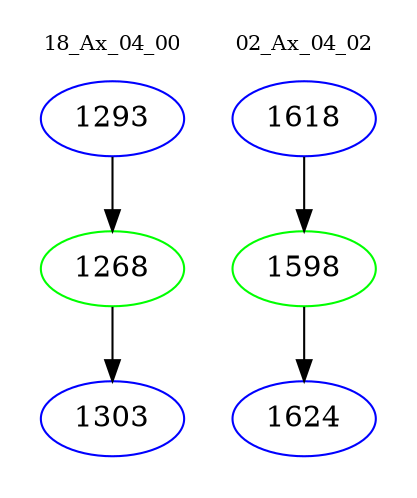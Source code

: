 digraph{
subgraph cluster_0 {
color = white
label = "18_Ax_04_00";
fontsize=10;
T0_1293 [label="1293", color="blue"]
T0_1293 -> T0_1268 [color="black"]
T0_1268 [label="1268", color="green"]
T0_1268 -> T0_1303 [color="black"]
T0_1303 [label="1303", color="blue"]
}
subgraph cluster_1 {
color = white
label = "02_Ax_04_02";
fontsize=10;
T1_1618 [label="1618", color="blue"]
T1_1618 -> T1_1598 [color="black"]
T1_1598 [label="1598", color="green"]
T1_1598 -> T1_1624 [color="black"]
T1_1624 [label="1624", color="blue"]
}
}
